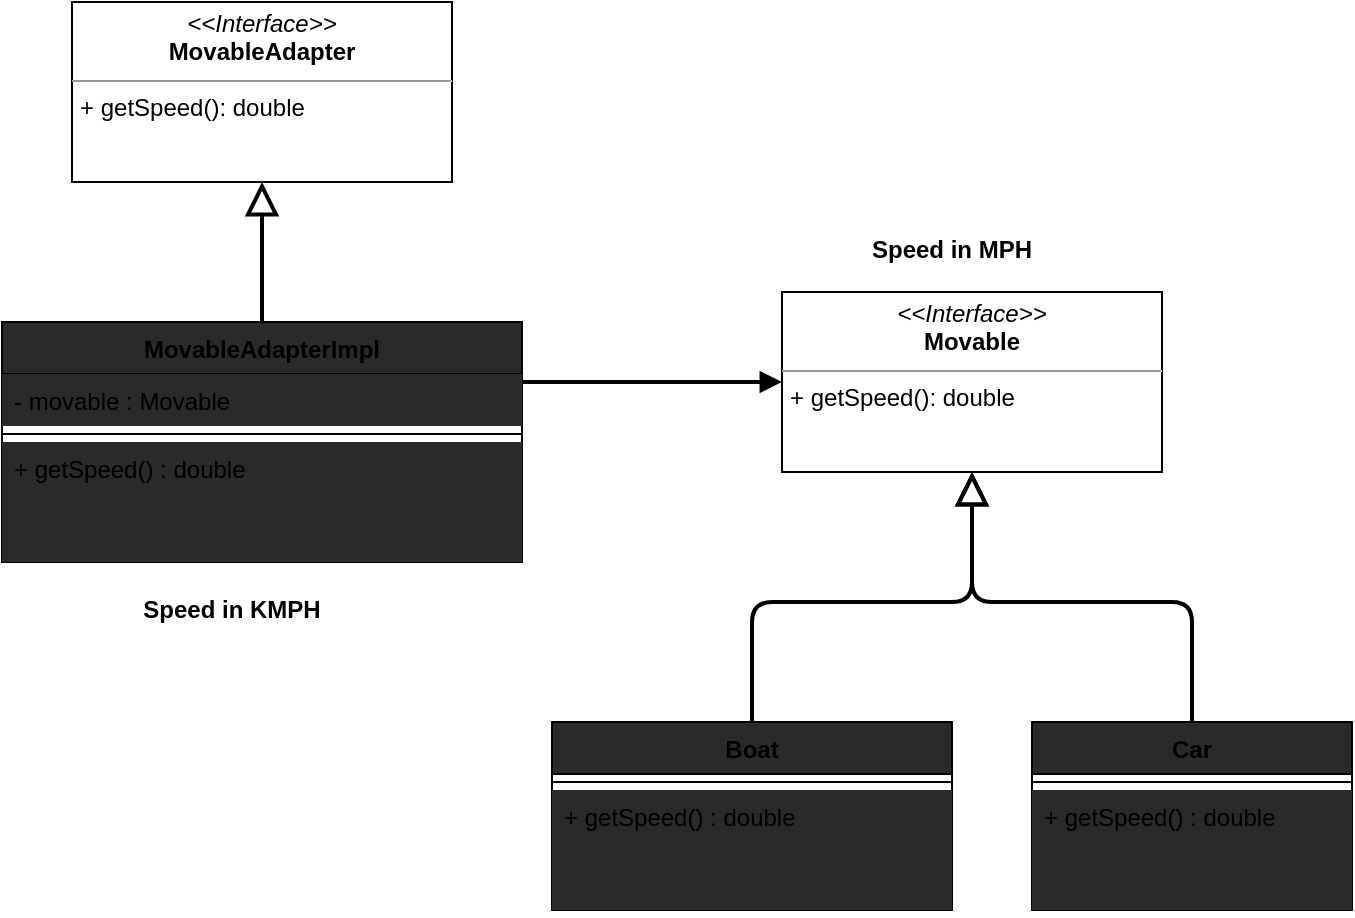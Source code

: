 <mxfile version="14.6.11" type="device"><diagram name="Page-1" id="c4acf3e9-155e-7222-9cf6-157b1a14988f"><mxGraphModel dx="835" dy="1068" grid="1" gridSize="10" guides="1" tooltips="1" connect="1" arrows="1" fold="1" page="1" pageScale="1" pageWidth="850" pageHeight="1100" background="#ffffff" math="0" shadow="0"><root><mxCell id="0"/><mxCell id="1" parent="0"/><mxCell id="UShfNFiRntnmSh5-MPI0-1" value="&lt;p style=&quot;margin: 0px ; margin-top: 4px ; text-align: center&quot;&gt;&lt;i&gt;&amp;lt;&amp;lt;Interface&amp;gt;&amp;gt;&lt;/i&gt;&lt;br&gt;&lt;b&gt;Movable&lt;/b&gt;&lt;/p&gt;&lt;hr size=&quot;1&quot;&gt;&lt;p style=&quot;margin: 0px ; margin-left: 4px&quot;&gt;+ getSpeed(): double&lt;/p&gt;" style="verticalAlign=top;align=left;overflow=fill;fontSize=12;fontFamily=Helvetica;html=1;" vertex="1" parent="1"><mxGeometry x="455" y="245" width="190" height="90" as="geometry"/></mxCell><mxCell id="UShfNFiRntnmSh5-MPI0-2" value="&lt;p style=&quot;margin: 0px ; margin-top: 4px ; text-align: center&quot;&gt;&lt;i&gt;&amp;lt;&amp;lt;Interface&amp;gt;&amp;gt;&lt;/i&gt;&lt;br&gt;&lt;b&gt;MovableAdapter&lt;/b&gt;&lt;/p&gt;&lt;hr size=&quot;1&quot;&gt;&lt;p style=&quot;margin: 0px ; margin-left: 4px&quot;&gt;+ getSpeed(): double&lt;/p&gt;" style="verticalAlign=top;align=left;overflow=fill;fontSize=12;fontFamily=Helvetica;html=1;" vertex="1" parent="1"><mxGeometry x="100" y="100" width="190" height="90" as="geometry"/></mxCell><mxCell id="UShfNFiRntnmSh5-MPI0-3" value="MovableAdapterImpl" style="swimlane;fontStyle=1;align=center;verticalAlign=top;childLayout=stackLayout;horizontal=1;startSize=26;horizontalStack=0;resizeParent=1;resizeParentMax=0;resizeLast=0;collapsible=1;marginBottom=0;fillColor=#2A2A2A;" vertex="1" parent="1"><mxGeometry x="65" y="260" width="260" height="120" as="geometry"/></mxCell><mxCell id="UShfNFiRntnmSh5-MPI0-4" value="- movable : Movable" style="text;strokeColor=none;align=left;verticalAlign=top;spacingLeft=4;spacingRight=4;overflow=hidden;rotatable=0;points=[[0,0.5],[1,0.5]];portConstraint=eastwest;fillColor=#2a2a2a;" vertex="1" parent="UShfNFiRntnmSh5-MPI0-3"><mxGeometry y="26" width="260" height="26" as="geometry"/></mxCell><mxCell id="UShfNFiRntnmSh5-MPI0-5" value="" style="line;strokeWidth=1;fillColor=none;align=left;verticalAlign=middle;spacingTop=-1;spacingLeft=3;spacingRight=3;rotatable=0;labelPosition=right;points=[];portConstraint=eastwest;" vertex="1" parent="UShfNFiRntnmSh5-MPI0-3"><mxGeometry y="52" width="260" height="8" as="geometry"/></mxCell><mxCell id="UShfNFiRntnmSh5-MPI0-6" value="+ getSpeed() : double" style="text;strokeColor=none;align=left;verticalAlign=top;spacingLeft=4;spacingRight=4;overflow=hidden;rotatable=0;points=[[0,0.5],[1,0.5]];portConstraint=eastwest;fillColor=#2a2a2a;" vertex="1" parent="UShfNFiRntnmSh5-MPI0-3"><mxGeometry y="60" width="260" height="60" as="geometry"/></mxCell><mxCell id="UShfNFiRntnmSh5-MPI0-11" value="" style="endArrow=block;endFill=0;endSize=12;html=1;exitX=0.5;exitY=0;exitDx=0;exitDy=0;entryX=0.5;entryY=1;entryDx=0;entryDy=0;strokeColor=#000000;strokeWidth=2;" edge="1" parent="1" source="UShfNFiRntnmSh5-MPI0-3" target="UShfNFiRntnmSh5-MPI0-2"><mxGeometry width="160" relative="1" as="geometry"><mxPoint x="340" y="410" as="sourcePoint"/><mxPoint x="490" y="490" as="targetPoint"/></mxGeometry></mxCell><mxCell id="UShfNFiRntnmSh5-MPI0-14" value="" style="html=1;verticalAlign=bottom;endArrow=block;strokeColor=#000000;strokeWidth=2;entryX=0;entryY=0.5;entryDx=0;entryDy=0;exitX=1;exitY=0.25;exitDx=0;exitDy=0;" edge="1" parent="1" source="UShfNFiRntnmSh5-MPI0-3" target="UShfNFiRntnmSh5-MPI0-1"><mxGeometry width="80" relative="1" as="geometry"><mxPoint x="360" y="324.5" as="sourcePoint"/><mxPoint x="440" y="324.5" as="targetPoint"/></mxGeometry></mxCell><mxCell id="UShfNFiRntnmSh5-MPI0-15" value="Boat" style="swimlane;fontStyle=1;align=center;verticalAlign=top;childLayout=stackLayout;horizontal=1;startSize=26;horizontalStack=0;resizeParent=1;resizeParentMax=0;resizeLast=0;collapsible=1;marginBottom=0;fillColor=#2A2A2A;" vertex="1" parent="1"><mxGeometry x="340" y="460" width="200" height="94" as="geometry"/></mxCell><mxCell id="UShfNFiRntnmSh5-MPI0-17" value="" style="line;strokeWidth=1;fillColor=none;align=left;verticalAlign=middle;spacingTop=-1;spacingLeft=3;spacingRight=3;rotatable=0;labelPosition=right;points=[];portConstraint=eastwest;" vertex="1" parent="UShfNFiRntnmSh5-MPI0-15"><mxGeometry y="26" width="200" height="8" as="geometry"/></mxCell><mxCell id="UShfNFiRntnmSh5-MPI0-18" value="+ getSpeed() : double" style="text;strokeColor=none;align=left;verticalAlign=top;spacingLeft=4;spacingRight=4;overflow=hidden;rotatable=0;points=[[0,0.5],[1,0.5]];portConstraint=eastwest;fillColor=#2a2a2a;" vertex="1" parent="UShfNFiRntnmSh5-MPI0-15"><mxGeometry y="34" width="200" height="60" as="geometry"/></mxCell><mxCell id="UShfNFiRntnmSh5-MPI0-19" value="Car" style="swimlane;fontStyle=1;align=center;verticalAlign=top;childLayout=stackLayout;horizontal=1;startSize=26;horizontalStack=0;resizeParent=1;resizeParentMax=0;resizeLast=0;collapsible=1;marginBottom=0;fillColor=#2A2A2A;" vertex="1" parent="1"><mxGeometry x="580" y="460" width="160" height="94" as="geometry"/></mxCell><mxCell id="UShfNFiRntnmSh5-MPI0-20" value="" style="line;strokeWidth=1;fillColor=none;align=left;verticalAlign=middle;spacingTop=-1;spacingLeft=3;spacingRight=3;rotatable=0;labelPosition=right;points=[];portConstraint=eastwest;" vertex="1" parent="UShfNFiRntnmSh5-MPI0-19"><mxGeometry y="26" width="160" height="8" as="geometry"/></mxCell><mxCell id="UShfNFiRntnmSh5-MPI0-21" value="+ getSpeed() : double" style="text;strokeColor=none;align=left;verticalAlign=top;spacingLeft=4;spacingRight=4;overflow=hidden;rotatable=0;points=[[0,0.5],[1,0.5]];portConstraint=eastwest;fillColor=#2a2a2a;" vertex="1" parent="UShfNFiRntnmSh5-MPI0-19"><mxGeometry y="34" width="160" height="60" as="geometry"/></mxCell><mxCell id="UShfNFiRntnmSh5-MPI0-25" value="" style="endArrow=block;endFill=0;endSize=12;html=1;exitX=0.5;exitY=0;exitDx=0;exitDy=0;entryX=0.5;entryY=1;entryDx=0;entryDy=0;strokeColor=#000000;strokeWidth=2;" edge="1" parent="1" source="UShfNFiRntnmSh5-MPI0-15" target="UShfNFiRntnmSh5-MPI0-1"><mxGeometry width="160" relative="1" as="geometry"><mxPoint x="190" y="550" as="sourcePoint"/><mxPoint x="190" y="480" as="targetPoint"/><Array as="points"><mxPoint x="440" y="400"/><mxPoint x="550" y="400"/></Array></mxGeometry></mxCell><mxCell id="UShfNFiRntnmSh5-MPI0-26" value="" style="endArrow=block;endFill=0;endSize=12;html=1;exitX=0.5;exitY=0;exitDx=0;exitDy=0;entryX=0.5;entryY=1;entryDx=0;entryDy=0;strokeColor=#000000;strokeWidth=2;" edge="1" parent="1" source="UShfNFiRntnmSh5-MPI0-19" target="UShfNFiRntnmSh5-MPI0-1"><mxGeometry width="160" relative="1" as="geometry"><mxPoint x="450" y="470" as="sourcePoint"/><mxPoint x="560" y="345" as="targetPoint"/><Array as="points"><mxPoint x="660" y="400"/><mxPoint x="550" y="400"/></Array></mxGeometry></mxCell><mxCell id="UShfNFiRntnmSh5-MPI0-27" value="Speed in KMPH" style="text;align=center;fontStyle=1;verticalAlign=middle;spacingLeft=3;spacingRight=3;strokeColor=none;rotatable=0;points=[[0,0.5],[1,0.5]];portConstraint=eastwest;fontColor=#000000;" vertex="1" parent="1"><mxGeometry x="140" y="390" width="80" height="26" as="geometry"/></mxCell><mxCell id="UShfNFiRntnmSh5-MPI0-28" value="Speed in MPH" style="text;align=center;fontStyle=1;verticalAlign=middle;spacingLeft=3;spacingRight=3;strokeColor=none;rotatable=0;points=[[0,0.5],[1,0.5]];portConstraint=eastwest;fontColor=#000000;" vertex="1" parent="1"><mxGeometry x="500" y="210" width="80" height="26" as="geometry"/></mxCell></root></mxGraphModel></diagram></mxfile>